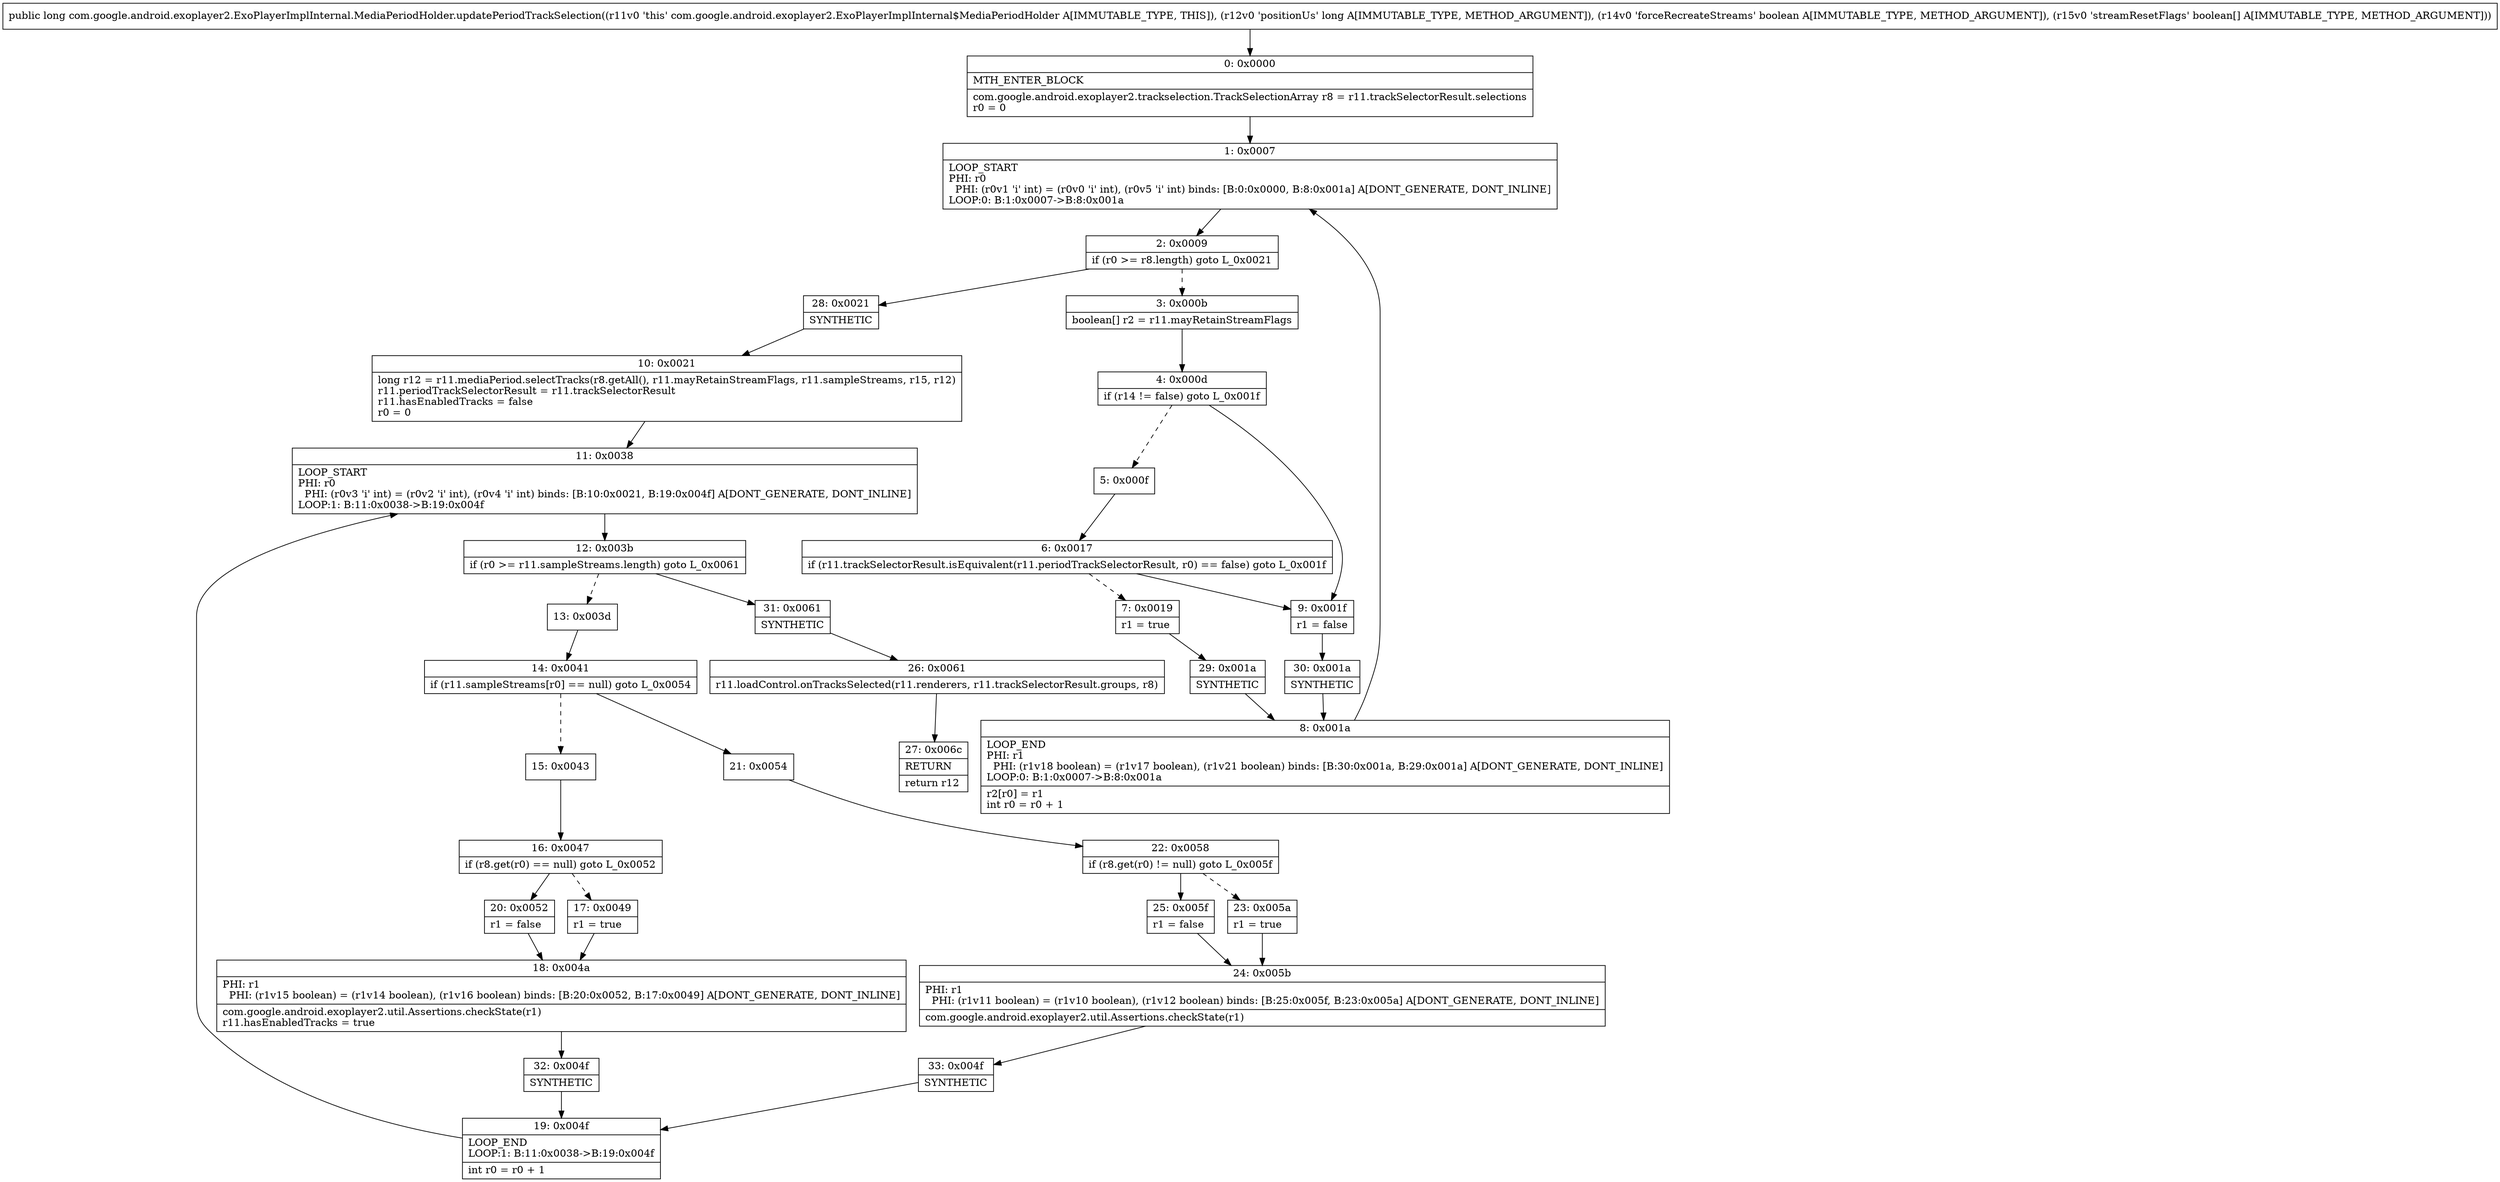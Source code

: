 digraph "CFG forcom.google.android.exoplayer2.ExoPlayerImplInternal.MediaPeriodHolder.updatePeriodTrackSelection(JZ[Z)J" {
Node_0 [shape=record,label="{0\:\ 0x0000|MTH_ENTER_BLOCK\l|com.google.android.exoplayer2.trackselection.TrackSelectionArray r8 = r11.trackSelectorResult.selections\lr0 = 0\l}"];
Node_1 [shape=record,label="{1\:\ 0x0007|LOOP_START\lPHI: r0 \l  PHI: (r0v1 'i' int) = (r0v0 'i' int), (r0v5 'i' int) binds: [B:0:0x0000, B:8:0x001a] A[DONT_GENERATE, DONT_INLINE]\lLOOP:0: B:1:0x0007\-\>B:8:0x001a\l}"];
Node_2 [shape=record,label="{2\:\ 0x0009|if (r0 \>= r8.length) goto L_0x0021\l}"];
Node_3 [shape=record,label="{3\:\ 0x000b|boolean[] r2 = r11.mayRetainStreamFlags\l}"];
Node_4 [shape=record,label="{4\:\ 0x000d|if (r14 != false) goto L_0x001f\l}"];
Node_5 [shape=record,label="{5\:\ 0x000f}"];
Node_6 [shape=record,label="{6\:\ 0x0017|if (r11.trackSelectorResult.isEquivalent(r11.periodTrackSelectorResult, r0) == false) goto L_0x001f\l}"];
Node_7 [shape=record,label="{7\:\ 0x0019|r1 = true\l}"];
Node_8 [shape=record,label="{8\:\ 0x001a|LOOP_END\lPHI: r1 \l  PHI: (r1v18 boolean) = (r1v17 boolean), (r1v21 boolean) binds: [B:30:0x001a, B:29:0x001a] A[DONT_GENERATE, DONT_INLINE]\lLOOP:0: B:1:0x0007\-\>B:8:0x001a\l|r2[r0] = r1\lint r0 = r0 + 1\l}"];
Node_9 [shape=record,label="{9\:\ 0x001f|r1 = false\l}"];
Node_10 [shape=record,label="{10\:\ 0x0021|long r12 = r11.mediaPeriod.selectTracks(r8.getAll(), r11.mayRetainStreamFlags, r11.sampleStreams, r15, r12)\lr11.periodTrackSelectorResult = r11.trackSelectorResult\lr11.hasEnabledTracks = false\lr0 = 0\l}"];
Node_11 [shape=record,label="{11\:\ 0x0038|LOOP_START\lPHI: r0 \l  PHI: (r0v3 'i' int) = (r0v2 'i' int), (r0v4 'i' int) binds: [B:10:0x0021, B:19:0x004f] A[DONT_GENERATE, DONT_INLINE]\lLOOP:1: B:11:0x0038\-\>B:19:0x004f\l}"];
Node_12 [shape=record,label="{12\:\ 0x003b|if (r0 \>= r11.sampleStreams.length) goto L_0x0061\l}"];
Node_13 [shape=record,label="{13\:\ 0x003d}"];
Node_14 [shape=record,label="{14\:\ 0x0041|if (r11.sampleStreams[r0] == null) goto L_0x0054\l}"];
Node_15 [shape=record,label="{15\:\ 0x0043}"];
Node_16 [shape=record,label="{16\:\ 0x0047|if (r8.get(r0) == null) goto L_0x0052\l}"];
Node_17 [shape=record,label="{17\:\ 0x0049|r1 = true\l}"];
Node_18 [shape=record,label="{18\:\ 0x004a|PHI: r1 \l  PHI: (r1v15 boolean) = (r1v14 boolean), (r1v16 boolean) binds: [B:20:0x0052, B:17:0x0049] A[DONT_GENERATE, DONT_INLINE]\l|com.google.android.exoplayer2.util.Assertions.checkState(r1)\lr11.hasEnabledTracks = true\l}"];
Node_19 [shape=record,label="{19\:\ 0x004f|LOOP_END\lLOOP:1: B:11:0x0038\-\>B:19:0x004f\l|int r0 = r0 + 1\l}"];
Node_20 [shape=record,label="{20\:\ 0x0052|r1 = false\l}"];
Node_21 [shape=record,label="{21\:\ 0x0054}"];
Node_22 [shape=record,label="{22\:\ 0x0058|if (r8.get(r0) != null) goto L_0x005f\l}"];
Node_23 [shape=record,label="{23\:\ 0x005a|r1 = true\l}"];
Node_24 [shape=record,label="{24\:\ 0x005b|PHI: r1 \l  PHI: (r1v11 boolean) = (r1v10 boolean), (r1v12 boolean) binds: [B:25:0x005f, B:23:0x005a] A[DONT_GENERATE, DONT_INLINE]\l|com.google.android.exoplayer2.util.Assertions.checkState(r1)\l}"];
Node_25 [shape=record,label="{25\:\ 0x005f|r1 = false\l}"];
Node_26 [shape=record,label="{26\:\ 0x0061|r11.loadControl.onTracksSelected(r11.renderers, r11.trackSelectorResult.groups, r8)\l}"];
Node_27 [shape=record,label="{27\:\ 0x006c|RETURN\l|return r12\l}"];
Node_28 [shape=record,label="{28\:\ 0x0021|SYNTHETIC\l}"];
Node_29 [shape=record,label="{29\:\ 0x001a|SYNTHETIC\l}"];
Node_30 [shape=record,label="{30\:\ 0x001a|SYNTHETIC\l}"];
Node_31 [shape=record,label="{31\:\ 0x0061|SYNTHETIC\l}"];
Node_32 [shape=record,label="{32\:\ 0x004f|SYNTHETIC\l}"];
Node_33 [shape=record,label="{33\:\ 0x004f|SYNTHETIC\l}"];
MethodNode[shape=record,label="{public long com.google.android.exoplayer2.ExoPlayerImplInternal.MediaPeriodHolder.updatePeriodTrackSelection((r11v0 'this' com.google.android.exoplayer2.ExoPlayerImplInternal$MediaPeriodHolder A[IMMUTABLE_TYPE, THIS]), (r12v0 'positionUs' long A[IMMUTABLE_TYPE, METHOD_ARGUMENT]), (r14v0 'forceRecreateStreams' boolean A[IMMUTABLE_TYPE, METHOD_ARGUMENT]), (r15v0 'streamResetFlags' boolean[] A[IMMUTABLE_TYPE, METHOD_ARGUMENT])) }"];
MethodNode -> Node_0;
Node_0 -> Node_1;
Node_1 -> Node_2;
Node_2 -> Node_3[style=dashed];
Node_2 -> Node_28;
Node_3 -> Node_4;
Node_4 -> Node_5[style=dashed];
Node_4 -> Node_9;
Node_5 -> Node_6;
Node_6 -> Node_7[style=dashed];
Node_6 -> Node_9;
Node_7 -> Node_29;
Node_8 -> Node_1;
Node_9 -> Node_30;
Node_10 -> Node_11;
Node_11 -> Node_12;
Node_12 -> Node_13[style=dashed];
Node_12 -> Node_31;
Node_13 -> Node_14;
Node_14 -> Node_15[style=dashed];
Node_14 -> Node_21;
Node_15 -> Node_16;
Node_16 -> Node_17[style=dashed];
Node_16 -> Node_20;
Node_17 -> Node_18;
Node_18 -> Node_32;
Node_19 -> Node_11;
Node_20 -> Node_18;
Node_21 -> Node_22;
Node_22 -> Node_23[style=dashed];
Node_22 -> Node_25;
Node_23 -> Node_24;
Node_24 -> Node_33;
Node_25 -> Node_24;
Node_26 -> Node_27;
Node_28 -> Node_10;
Node_29 -> Node_8;
Node_30 -> Node_8;
Node_31 -> Node_26;
Node_32 -> Node_19;
Node_33 -> Node_19;
}

